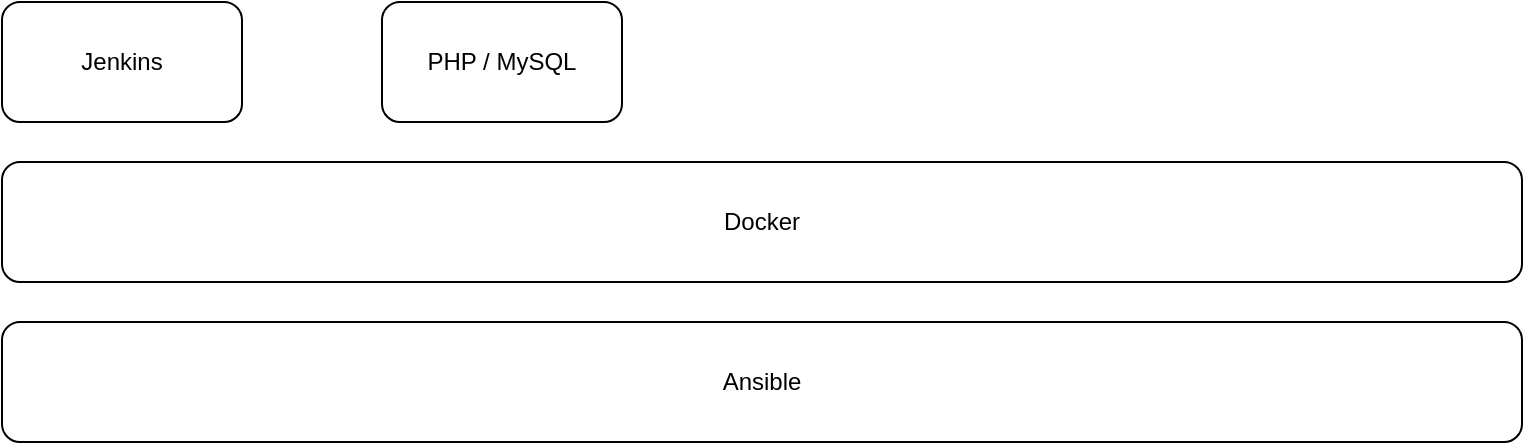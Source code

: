 <mxfile version="12.2.9" type="github" pages="1"><diagram id="KN2XUhoYWy7jpF0GCZ8w" name="Page-1"><mxGraphModel dx="1182" dy="761" grid="1" gridSize="10" guides="1" tooltips="1" connect="1" arrows="1" fold="1" page="1" pageScale="1" pageWidth="850" pageHeight="1100" math="0" shadow="0"><root><mxCell id="0"/><mxCell id="1" parent="0"/><mxCell id="JLcZjsEv6hI_EaW0VnN7-3" value="Docker" style="rounded=1;whiteSpace=wrap;html=1;" vertex="1" parent="1"><mxGeometry x="40" y="320" width="760" height="60" as="geometry"/></mxCell><mxCell id="JLcZjsEv6hI_EaW0VnN7-4" value="Jenkins" style="rounded=1;whiteSpace=wrap;html=1;" vertex="1" parent="1"><mxGeometry x="40" y="240" width="120" height="60" as="geometry"/></mxCell><mxCell id="JLcZjsEv6hI_EaW0VnN7-5" value="PHP / MySQL" style="rounded=1;whiteSpace=wrap;html=1;" vertex="1" parent="1"><mxGeometry x="230" y="240" width="120" height="60" as="geometry"/></mxCell><mxCell id="JLcZjsEv6hI_EaW0VnN7-6" value="Ansible" style="rounded=1;whiteSpace=wrap;html=1;" vertex="1" parent="1"><mxGeometry x="40" y="400" width="760" height="60" as="geometry"/></mxCell></root></mxGraphModel></diagram></mxfile>